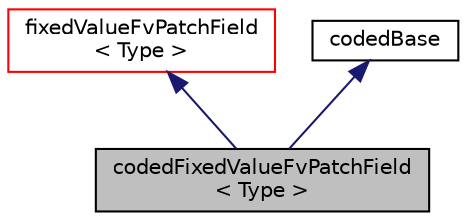 digraph "codedFixedValueFvPatchField&lt; Type &gt;"
{
  bgcolor="transparent";
  edge [fontname="Helvetica",fontsize="10",labelfontname="Helvetica",labelfontsize="10"];
  node [fontname="Helvetica",fontsize="10",shape=record];
  Node1 [label="codedFixedValueFvPatchField\l\< Type \>",height=0.2,width=0.4,color="black", fillcolor="grey75", style="filled", fontcolor="black"];
  Node2 -> Node1 [dir="back",color="midnightblue",fontsize="10",style="solid",fontname="Helvetica"];
  Node2 [label="fixedValueFvPatchField\l\< Type \>",height=0.2,width=0.4,color="red",URL="$a00852.html",tooltip="This boundary condition supplies a fixed value constraint, and is the base class for a number of othe..."];
  Node3 -> Node1 [dir="back",color="midnightblue",fontsize="10",style="solid",fontname="Helvetica"];
  Node3 [label="codedBase",height=0.2,width=0.4,color="black",URL="$a00300.html",tooltip="Base class for function objects and boundary conditions using dynamic code. "];
}
